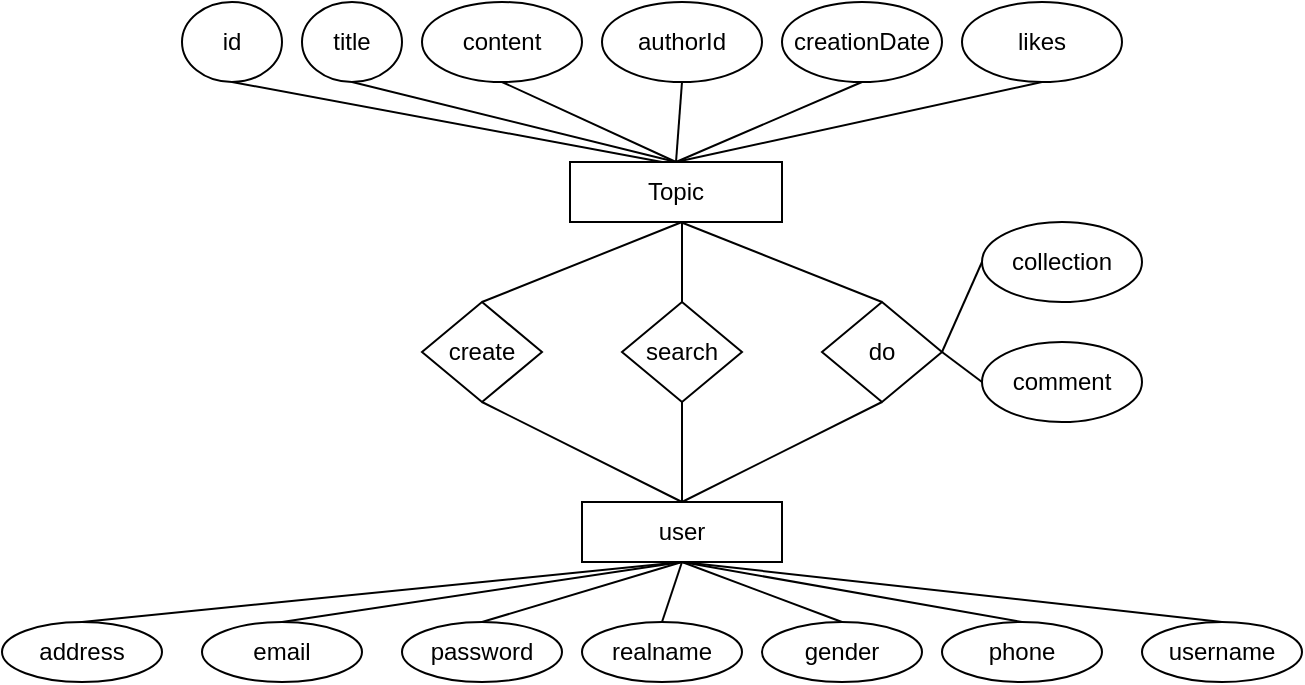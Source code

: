 <mxfile version="25.0.3">
  <diagram name="第 1 页" id="YWPzE99_uLLb6ZJ-fesW">
    <mxGraphModel dx="496" dy="718" grid="1" gridSize="10" guides="1" tooltips="1" connect="1" arrows="1" fold="1" page="1" pageScale="1" pageWidth="827" pageHeight="1169" math="0" shadow="0">
      <root>
        <mxCell id="0" />
        <mxCell id="1" parent="0" />
        <mxCell id="MiiahVeBcN5eX0PWJ4ss-1" value="Topic" style="rounded=0;whiteSpace=wrap;html=1;" vertex="1" parent="1">
          <mxGeometry x="434" y="370" width="106" height="30" as="geometry" />
        </mxCell>
        <mxCell id="MiiahVeBcN5eX0PWJ4ss-2" value="title" style="ellipse;whiteSpace=wrap;html=1;" vertex="1" parent="1">
          <mxGeometry x="300" y="290" width="50" height="40" as="geometry" />
        </mxCell>
        <mxCell id="MiiahVeBcN5eX0PWJ4ss-3" value="id&lt;img height=&quot;0&quot; width=&quot;0&quot; src=&quot;&lt;mxfile host=&amp;quot;app.diagrams.net&amp;quot; agent=&amp;quot;Mozilla/5.0 (Windows NT 10.0; Win64; x64) AppleWebKit/537.36 (KHTML, like Gecko) Chrome/131.0.0.0 Safari/537.36 Edg/131.0.0.0&amp;quot; version=&amp;quot;25.0.3&amp;quot; scale=&amp;quot;1&amp;quot; border=&amp;quot;0&amp;quot;&gt;&lt;br/&gt;  &lt;diagram name=&amp;quot;Page-1&amp;quot; id=&amp;quot;b5b7bab2-c9e2-2cf4-8b2a-24fd1a2a6d21&amp;quot;&gt;&lt;br/&gt;    &lt;mxGraphModel dx=&amp;quot;1022&amp;quot; dy=&amp;quot;620&amp;quot; grid=&amp;quot;1&amp;quot; gridSize=&amp;quot;10&amp;quot; guides=&amp;quot;1&amp;quot; tooltips=&amp;quot;1&amp;quot; connect=&amp;quot;1&amp;quot; arrows=&amp;quot;1&amp;quot; fold=&amp;quot;1&amp;quot; page=&amp;quot;1&amp;quot; pageScale=&amp;quot;1&amp;quot; pageWidth=&amp;quot;827&amp;quot; pageHeight=&amp;quot;1169&amp;quot; background=&amp;quot;none&amp;quot; math=&amp;quot;0&amp;quot; shadow=&amp;quot;0&amp;quot;&gt;&lt;br/&gt;      &lt;root&gt;&lt;br/&gt;        &lt;mxCell id=&amp;quot;0&amp;quot; /&gt;&lt;br/&gt;        &lt;mxCell id=&amp;quot;1&amp;quot; parent=&amp;quot;0&amp;quot; /&gt;&lt;br/&gt;        &lt;mxCell id=&amp;quot;3tw9AYnYGGNFN01JuL-y-1&amp;quot; value=&amp;quot;login.html&amp;quot; style=&amp;quot;swimlane;startSize=20;&amp;quot; vertex=&amp;quot;1&amp;quot; parent=&amp;quot;1&amp;quot;&gt;&lt;br/&gt;          &lt;mxGeometry x=&amp;quot;110&amp;quot; y=&amp;quot;200&amp;quot; width=&amp;quot;320&amp;quot; height=&amp;quot;220&amp;quot; as=&amp;quot;geometry&amp;quot; /&gt;&lt;br/&gt;        &lt;/mxCell&gt;&lt;br/&gt;        &lt;mxCell id=&amp;quot;3tw9AYnYGGNFN01JuL-y-28&amp;quot; value=&amp;quot;Login Button&amp;quot; style=&amp;quot;swimlane;fontStyle=0;childLayout=stackLayout;horizontal=1;startSize=30;horizontalStack=0;resizeParent=1;resizeParentMax=0;resizeLast=0;collapsible=1;marginBottom=0;whiteSpace=wrap;html=1;&amp;quot; vertex=&amp;quot;1&amp;quot; parent=&amp;quot;3tw9AYnYGGNFN01JuL-y-1&amp;quot;&gt;&lt;br/&gt;          &lt;mxGeometry x=&amp;quot;194&amp;quot; y=&amp;quot;150&amp;quot; width=&amp;quot;110&amp;quot; height=&amp;quot;60&amp;quot; as=&amp;quot;geometry&amp;quot; /&gt;&lt;br/&gt;        &lt;/mxCell&gt;&lt;br/&gt;        &lt;mxCell id=&amp;quot;3tw9AYnYGGNFN01JuL-y-29&amp;quot; value=&amp;quot;click(/login,POST)&amp;quot; style=&amp;quot;text;strokeColor=none;fillColor=none;align=left;verticalAlign=middle;spacingLeft=4;spacingRight=4;overflow=hidden;points=[[0,0.5],[1,0.5]];portConstraint=eastwest;rotatable=0;whiteSpace=wrap;html=1;&amp;quot; vertex=&amp;quot;1&amp;quot; parent=&amp;quot;3tw9AYnYGGNFN01JuL-y-28&amp;quot;&gt;&lt;br/&gt;          &lt;mxGeometry y=&amp;quot;30&amp;quot; width=&amp;quot;110&amp;quot; height=&amp;quot;30&amp;quot; as=&amp;quot;geometry&amp;quot; /&gt;&lt;br/&gt;        &lt;/mxCell&gt;&lt;br/&gt;        &lt;mxCell id=&amp;quot;3tw9AYnYGGNFN01JuL-y-34&amp;quot; value=&amp;quot;Forget Button&amp;quot; style=&amp;quot;swimlane;fontStyle=0;childLayout=stackLayout;horizontal=1;startSize=30;horizontalStack=0;resizeParent=1;resizeParentMax=0;resizeLast=0;collapsible=1;marginBottom=0;whiteSpace=wrap;html=1;&amp;quot; vertex=&amp;quot;1&amp;quot; parent=&amp;quot;3tw9AYnYGGNFN01JuL-y-1&amp;quot;&gt;&lt;br/&gt;          &lt;mxGeometry x=&amp;quot;18&amp;quot; y=&amp;quot;130&amp;quot; width=&amp;quot;120&amp;quot; height=&amp;quot;60&amp;quot; as=&amp;quot;geometry&amp;quot; /&gt;&lt;br/&gt;        &lt;/mxCell&gt;&lt;br/&gt;        &lt;mxCell id=&amp;quot;3tw9AYnYGGNFN01JuL-y-35&amp;quot; value=&amp;quot;herf=&amp;amp;quot;forget.html&amp;amp;quot;&amp;quot; style=&amp;quot;text;strokeColor=none;fillColor=none;align=left;verticalAlign=middle;spacingLeft=4;spacingRight=4;overflow=hidden;points=[[0,0.5],[1,0.5]];portConstraint=eastwest;rotatable=0;whiteSpace=wrap;html=1;&amp;quot; vertex=&amp;quot;1&amp;quot; parent=&amp;quot;3tw9AYnYGGNFN01JuL-y-34&amp;quot;&gt;&lt;br/&gt;          &lt;mxGeometry y=&amp;quot;30&amp;quot; width=&amp;quot;120&amp;quot; height=&amp;quot;30&amp;quot; as=&amp;quot;geometry&amp;quot; /&gt;&lt;br/&gt;        &lt;/mxCell&gt;&lt;br/&gt;        &lt;mxCell id=&amp;quot;3tw9AYnYGGNFN01JuL-y-32&amp;quot; value=&amp;quot;Register Button&amp;quot; style=&amp;quot;swimlane;fontStyle=0;childLayout=stackLayout;horizontal=1;startSize=30;horizontalStack=0;resizeParent=1;resizeParentMax=0;resizeLast=0;collapsible=1;marginBottom=0;whiteSpace=wrap;html=1;&amp;quot; vertex=&amp;quot;1&amp;quot; parent=&amp;quot;3tw9AYnYGGNFN01JuL-y-1&amp;quot;&gt;&lt;br/&gt;          &lt;mxGeometry x=&amp;quot;172&amp;quot; y=&amp;quot;40&amp;quot; width=&amp;quot;130&amp;quot; height=&amp;quot;60&amp;quot; as=&amp;quot;geometry&amp;quot; /&gt;&lt;br/&gt;        &lt;/mxCell&gt;&lt;br/&gt;        &lt;mxCell id=&amp;quot;3tw9AYnYGGNFN01JuL-y-33&amp;quot; value=&amp;quot;herf=&amp;amp;quot;register.html&amp;amp;quot;&amp;quot; style=&amp;quot;text;strokeColor=none;fillColor=none;align=left;verticalAlign=middle;spacingLeft=4;spacingRight=4;overflow=hidden;points=[[0,0.5],[1,0.5]];portConstraint=eastwest;rotatable=0;whiteSpace=wrap;html=1;&amp;quot; vertex=&amp;quot;1&amp;quot; parent=&amp;quot;3tw9AYnYGGNFN01JuL-y-32&amp;quot;&gt;&lt;br/&gt;          &lt;mxGeometry y=&amp;quot;30&amp;quot; width=&amp;quot;130&amp;quot; height=&amp;quot;30&amp;quot; as=&amp;quot;geometry&amp;quot; /&gt;&lt;br/&gt;        &lt;/mxCell&gt;&lt;br/&gt;        &lt;mxCell id=&amp;quot;3tw9AYnYGGNFN01JuL-y-42&amp;quot; value=&amp;quot;Text Box&amp;quot; style=&amp;quot;swimlane;fontStyle=0;childLayout=stackLayout;horizontal=1;startSize=30;horizontalStack=0;resizeParent=1;resizeParentMax=0;resizeLast=0;collapsible=1;marginBottom=0;whiteSpace=wrap;html=1;&amp;quot; vertex=&amp;quot;1&amp;quot; parent=&amp;quot;3tw9AYnYGGNFN01JuL-y-1&amp;quot;&gt;&lt;br/&gt;          &lt;mxGeometry x=&amp;quot;38&amp;quot; y=&amp;quot;40&amp;quot; width=&amp;quot;100&amp;quot; height=&amp;quot;60&amp;quot; as=&amp;quot;geometry&amp;quot; /&gt;&lt;br/&gt;        &lt;/mxCell&gt;&lt;br/&gt;        &lt;mxCell id=&amp;quot;3tw9AYnYGGNFN01JuL-y-43&amp;quot; value=&amp;quot;get(text)&amp;quot; style=&amp;quot;text;strokeColor=none;fillColor=none;align=left;verticalAlign=middle;spacingLeft=4;spacingRight=4;overflow=hidden;points=[[0,0.5],[1,0.5]];portConstraint=eastwest;rotatable=0;whiteSpace=wrap;html=1;&amp;quot; vertex=&amp;quot;1&amp;quot; parent=&amp;quot;3tw9AYnYGGNFN01JuL-y-42&amp;quot;&gt;&lt;br/&gt;          &lt;mxGeometry y=&amp;quot;30&amp;quot; width=&amp;quot;100&amp;quot; height=&amp;quot;30&amp;quot; as=&amp;quot;geometry&amp;quot; /&gt;&lt;br/&gt;        &lt;/mxCell&gt;&lt;br/&gt;        &lt;mxCell id=&amp;quot;3tw9AYnYGGNFN01JuL-y-94&amp;quot; value=&amp;quot;&amp;quot; style=&amp;quot;endArrow=none;html=1;rounded=0;&amp;quot; edge=&amp;quot;1&amp;quot; parent=&amp;quot;3tw9AYnYGGNFN01JuL-y-1&amp;quot;&gt;&lt;br/&gt;          &lt;mxGeometry width=&amp;quot;50&amp;quot; height=&amp;quot;50&amp;quot; relative=&amp;quot;1&amp;quot; as=&amp;quot;geometry&amp;quot;&gt;&lt;br/&gt;            &lt;mxPoint x=&amp;quot;350&amp;quot; y=&amp;quot;300&amp;quot; as=&amp;quot;sourcePoint&amp;quot; /&gt;&lt;br/&gt;            &lt;mxPoint x=&amp;quot;350&amp;quot; y=&amp;quot;200&amp;quot; as=&amp;quot;targetPoint&amp;quot; /&gt;&lt;br/&gt;          &lt;/mxGeometry&gt;&lt;br/&gt;        &lt;/mxCell&gt;&lt;br/&gt;        &lt;mxCell id=&amp;quot;3tw9AYnYGGNFN01JuL-y-3&amp;quot; value=&amp;quot;forget.html&amp;quot; style=&amp;quot;swimlane;startSize=20;&amp;quot; vertex=&amp;quot;1&amp;quot; parent=&amp;quot;1&amp;quot;&gt;&lt;br/&gt;          &lt;mxGeometry x=&amp;quot;180&amp;quot; y=&amp;quot;460&amp;quot; width=&amp;quot;250&amp;quot; height=&amp;quot;190&amp;quot; as=&amp;quot;geometry&amp;quot; /&gt;&lt;br/&gt;        &lt;/mxCell&gt;&lt;br/&gt;        &lt;mxCell id=&amp;quot;3tw9AYnYGGNFN01JuL-y-40&amp;quot; value=&amp;quot;Forget Button&amp;quot; style=&amp;quot;swimlane;fontStyle=0;childLayout=stackLayout;horizontal=1;startSize=30;horizontalStack=0;resizeParent=1;resizeParentMax=0;resizeLast=0;collapsible=1;marginBottom=0;whiteSpace=wrap;html=1;&amp;quot; vertex=&amp;quot;1&amp;quot; parent=&amp;quot;3tw9AYnYGGNFN01JuL-y-3&amp;quot;&gt;&lt;br/&gt;          &lt;mxGeometry x=&amp;quot;100&amp;quot; y=&amp;quot;100&amp;quot; width=&amp;quot;130&amp;quot; height=&amp;quot;60&amp;quot; as=&amp;quot;geometry&amp;quot; /&gt;&lt;br/&gt;        &lt;/mxCell&gt;&lt;br/&gt;        &lt;mxCell id=&amp;quot;3tw9AYnYGGNFN01JuL-y-41&amp;quot; value=&amp;quot;click(/forget,POST)&amp;quot; style=&amp;quot;text;strokeColor=none;fillColor=none;align=left;verticalAlign=middle;spacingLeft=4;spacingRight=4;overflow=hidden;points=[[0,0.5],[1,0.5]];portConstraint=eastwest;rotatable=0;whiteSpace=wrap;html=1;&amp;quot; vertex=&amp;quot;1&amp;quot; parent=&amp;quot;3tw9AYnYGGNFN01JuL-y-40&amp;quot;&gt;&lt;br/&gt;          &lt;mxGeometry y=&amp;quot;30&amp;quot; width=&amp;quot;130&amp;quot; height=&amp;quot;30&amp;quot; as=&amp;quot;geometry&amp;quot; /&gt;&lt;br/&gt;        &lt;/mxCell&gt;&lt;br/&gt;        &lt;mxCell id=&amp;quot;3tw9AYnYGGNFN01JuL-y-46&amp;quot; value=&amp;quot;Text Box&amp;quot; style=&amp;quot;swimlane;fontStyle=0;childLayout=stackLayout;horizontal=1;startSize=30;horizontalStack=0;resizeParent=1;resizeParentMax=0;resizeLast=0;collapsible=1;marginBottom=0;whiteSpace=wrap;html=1;&amp;quot; vertex=&amp;quot;1&amp;quot; parent=&amp;quot;3tw9AYnYGGNFN01JuL-y-3&amp;quot;&gt;&lt;br/&gt;          &lt;mxGeometry x=&amp;quot;30&amp;quot; y=&amp;quot;35&amp;quot; width=&amp;quot;100&amp;quot; height=&amp;quot;60&amp;quot; as=&amp;quot;geometry&amp;quot; /&gt;&lt;br/&gt;        &lt;/mxCell&gt;&lt;br/&gt;        &lt;mxCell id=&amp;quot;3tw9AYnYGGNFN01JuL-y-47&amp;quot; value=&amp;quot;get(text)&amp;quot; style=&amp;quot;text;strokeColor=none;fillColor=none;align=left;verticalAlign=middle;spacingLeft=4;spacingRight=4;overflow=hidden;points=[[0,0.5],[1,0.5]];portConstraint=eastwest;rotatable=0;whiteSpace=wrap;html=1;&amp;quot; vertex=&amp;quot;1&amp;quot; parent=&amp;quot;3tw9AYnYGGNFN01JuL-y-46&amp;quot;&gt;&lt;br/&gt;          &lt;mxGeometry y=&amp;quot;30&amp;quot; width=&amp;quot;100&amp;quot; height=&amp;quot;30&amp;quot; as=&amp;quot;geometry&amp;quot; /&gt;&lt;br/&gt;        &lt;/mxCell&gt;&lt;br/&gt;        &lt;mxCell id=&amp;quot;3tw9AYnYGGNFN01JuL-y-4&amp;quot; value=&amp;quot;register.html&amp;quot; style=&amp;quot;swimlane;startSize=20;&amp;quot; vertex=&amp;quot;1&amp;quot; parent=&amp;quot;1&amp;quot;&gt;&lt;br/&gt;          &lt;mxGeometry x=&amp;quot;520&amp;quot; y=&amp;quot;200&amp;quot; width=&amp;quot;280&amp;quot; height=&amp;quot;210&amp;quot; as=&amp;quot;geometry&amp;quot; /&gt;&lt;br/&gt;        &lt;/mxCell&gt;&lt;br/&gt;        &lt;mxCell id=&amp;quot;3tw9AYnYGGNFN01JuL-y-38&amp;quot; value=&amp;quot;Register Button&amp;quot; style=&amp;quot;swimlane;fontStyle=0;childLayout=stackLayout;horizontal=1;startSize=30;horizontalStack=0;resizeParent=1;resizeParentMax=0;resizeLast=0;collapsible=1;marginBottom=0;whiteSpace=wrap;html=1;&amp;quot; vertex=&amp;quot;1&amp;quot; parent=&amp;quot;3tw9AYnYGGNFN01JuL-y-4&amp;quot;&gt;&lt;br/&gt;          &lt;mxGeometry x=&amp;quot;20&amp;quot; y=&amp;quot;130&amp;quot; width=&amp;quot;130&amp;quot; height=&amp;quot;60&amp;quot; as=&amp;quot;geometry&amp;quot; /&gt;&lt;br/&gt;        &lt;/mxCell&gt;&lt;br/&gt;        &lt;mxCell id=&amp;quot;3tw9AYnYGGNFN01JuL-y-39&amp;quot; value=&amp;quot;click(/register,POST)&amp;quot; style=&amp;quot;text;strokeColor=none;fillColor=none;align=left;verticalAlign=middle;spacingLeft=4;spacingRight=4;overflow=hidden;points=[[0,0.5],[1,0.5]];portConstraint=eastwest;rotatable=0;whiteSpace=wrap;html=1;&amp;quot; vertex=&amp;quot;1&amp;quot; parent=&amp;quot;3tw9AYnYGGNFN01JuL-y-38&amp;quot;&gt;&lt;br/&gt;          &lt;mxGeometry y=&amp;quot;30&amp;quot; width=&amp;quot;130&amp;quot; height=&amp;quot;30&amp;quot; as=&amp;quot;geometry&amp;quot; /&gt;&lt;br/&gt;        &lt;/mxCell&gt;&lt;br/&gt;        &lt;mxCell id=&amp;quot;3tw9AYnYGGNFN01JuL-y-44&amp;quot; value=&amp;quot;Text Box&amp;quot; style=&amp;quot;swimlane;fontStyle=0;childLayout=stackLayout;horizontal=1;startSize=30;horizontalStack=0;resizeParent=1;resizeParentMax=0;resizeLast=0;collapsible=1;marginBottom=0;whiteSpace=wrap;html=1;&amp;quot; vertex=&amp;quot;1&amp;quot; parent=&amp;quot;3tw9AYnYGGNFN01JuL-y-4&amp;quot;&gt;&lt;br/&gt;          &lt;mxGeometry x=&amp;quot;50&amp;quot; y=&amp;quot;40&amp;quot; width=&amp;quot;100&amp;quot; height=&amp;quot;60&amp;quot; as=&amp;quot;geometry&amp;quot; /&gt;&lt;br/&gt;        &lt;/mxCell&gt;&lt;br/&gt;        &lt;mxCell id=&amp;quot;3tw9AYnYGGNFN01JuL-y-45&amp;quot; value=&amp;quot;get(text)&amp;quot; style=&amp;quot;text;strokeColor=none;fillColor=none;align=left;verticalAlign=middle;spacingLeft=4;spacingRight=4;overflow=hidden;points=[[0,0.5],[1,0.5]];portConstraint=eastwest;rotatable=0;whiteSpace=wrap;html=1;&amp;quot; vertex=&amp;quot;1&amp;quot; parent=&amp;quot;3tw9AYnYGGNFN01JuL-y-44&amp;quot;&gt;&lt;br/&gt;          &lt;mxGeometry y=&amp;quot;30&amp;quot; width=&amp;quot;100&amp;quot; height=&amp;quot;30&amp;quot; as=&amp;quot;geometry&amp;quot; /&gt;&lt;br/&gt;        &lt;/mxCell&gt;&lt;br/&gt;        &lt;mxCell id=&amp;quot;3tw9AYnYGGNFN01JuL-y-13&amp;quot; value=&amp;quot;Flask&amp;quot; style=&amp;quot;swimlane;startSize=20;&amp;quot; vertex=&amp;quot;1&amp;quot; parent=&amp;quot;1&amp;quot;&gt;&lt;br/&gt;          &lt;mxGeometry x=&amp;quot;600&amp;quot; y=&amp;quot;465&amp;quot; width=&amp;quot;200&amp;quot; height=&amp;quot;110&amp;quot; as=&amp;quot;geometry&amp;quot; /&gt;&lt;br/&gt;        &lt;/mxCell&gt;&lt;br/&gt;        &lt;mxCell id=&amp;quot;3tw9AYnYGGNFN01JuL-y-18&amp;quot; value=&amp;quot;/register&amp;quot; style=&amp;quot;whiteSpace=wrap;html=1;&amp;quot; vertex=&amp;quot;1&amp;quot; parent=&amp;quot;3tw9AYnYGGNFN01JuL-y-13&amp;quot;&gt;&lt;br/&gt;          &lt;mxGeometry x=&amp;quot;10&amp;quot; y=&amp;quot;30&amp;quot; width=&amp;quot;70&amp;quot; height=&amp;quot;20&amp;quot; as=&amp;quot;geometry&amp;quot; /&gt;&lt;br/&gt;        &lt;/mxCell&gt;&lt;br/&gt;        &lt;mxCell id=&amp;quot;3tw9AYnYGGNFN01JuL-y-21&amp;quot; value=&amp;quot;/reset-password&amp;quot; style=&amp;quot;whiteSpace=wrap;html=1;&amp;quot; vertex=&amp;quot;1&amp;quot; parent=&amp;quot;3tw9AYnYGGNFN01JuL-y-13&amp;quot;&gt;&lt;br/&gt;          &lt;mxGeometry x=&amp;quot;90&amp;quot; y=&amp;quot;30&amp;quot; width=&amp;quot;100&amp;quot; height=&amp;quot;20&amp;quot; as=&amp;quot;geometry&amp;quot; /&gt;&lt;br/&gt;        &lt;/mxCell&gt;&lt;br/&gt;        &lt;mxCell id=&amp;quot;3tw9AYnYGGNFN01JuL-y-22&amp;quot; value=&amp;quot;/login&amp;quot; style=&amp;quot;whiteSpace=wrap;html=1;&amp;quot; vertex=&amp;quot;1&amp;quot; parent=&amp;quot;3tw9AYnYGGNFN01JuL-y-13&amp;quot;&gt;&lt;br/&gt;          &lt;mxGeometry x=&amp;quot;10&amp;quot; y=&amp;quot;60&amp;quot; width=&amp;quot;70&amp;quot; height=&amp;quot;20&amp;quot; as=&amp;quot;geometry&amp;quot; /&gt;&lt;br/&gt;        &lt;/mxCell&gt;&lt;br/&gt;        &lt;mxCell id=&amp;quot;3tw9AYnYGGNFN01JuL-y-23&amp;quot; value=&amp;quot;/forgot-password&amp;quot; style=&amp;quot;whiteSpace=wrap;html=1;&amp;quot; vertex=&amp;quot;1&amp;quot; parent=&amp;quot;3tw9AYnYGGNFN01JuL-y-13&amp;quot;&gt;&lt;br/&gt;          &lt;mxGeometry x=&amp;quot;90&amp;quot; y=&amp;quot;60&amp;quot; width=&amp;quot;100&amp;quot; height=&amp;quot;20&amp;quot; as=&amp;quot;geometry&amp;quot; /&gt;&lt;br/&gt;        &lt;/mxCell&gt;&lt;br/&gt;        &lt;mxCell id=&amp;quot;3tw9AYnYGGNFN01JuL-y-26&amp;quot; value=&amp;quot;/submit-feedback&amp;quot; style=&amp;quot;whiteSpace=wrap;html=1;&amp;quot; vertex=&amp;quot;1&amp;quot; parent=&amp;quot;3tw9AYnYGGNFN01JuL-y-13&amp;quot;&gt;&lt;br/&gt;          &lt;mxGeometry x=&amp;quot;50&amp;quot; y=&amp;quot;85&amp;quot; width=&amp;quot;100&amp;quot; height=&amp;quot;20&amp;quot; as=&amp;quot;geometry&amp;quot; /&gt;&lt;br/&gt;        &lt;/mxCell&gt;&lt;br/&gt;        &lt;mxCell id=&amp;quot;3tw9AYnYGGNFN01JuL-y-14&amp;quot; value=&amp;quot;Mysql&amp;quot; style=&amp;quot;swimlane;startSize=20;&amp;quot; vertex=&amp;quot;1&amp;quot; parent=&amp;quot;1&amp;quot;&gt;&lt;br/&gt;          &lt;mxGeometry x=&amp;quot;520&amp;quot; y=&amp;quot;610&amp;quot; width=&amp;quot;280&amp;quot; height=&amp;quot;100&amp;quot; as=&amp;quot;geometry&amp;quot; /&gt;&lt;br/&gt;        &lt;/mxCell&gt;&lt;br/&gt;        &lt;mxCell id=&amp;quot;3tw9AYnYGGNFN01JuL-y-16&amp;quot; value=&amp;quot;user table&amp;quot; style=&amp;quot;whiteSpace=wrap;html=1;&amp;quot; vertex=&amp;quot;1&amp;quot; parent=&amp;quot;3tw9AYnYGGNFN01JuL-y-14&amp;quot;&gt;&lt;br/&gt;          &lt;mxGeometry x=&amp;quot;20&amp;quot; y=&amp;quot;32.5&amp;quot; width=&amp;quot;90&amp;quot; height=&amp;quot;25&amp;quot; as=&amp;quot;geometry&amp;quot; /&gt;&lt;br/&gt;        &lt;/mxCell&gt;&lt;br/&gt;        &lt;mxCell id=&amp;quot;3tw9AYnYGGNFN01JuL-y-17&amp;quot; value=&amp;quot;feedback table&amp;quot; style=&amp;quot;whiteSpace=wrap;html=1;&amp;quot; vertex=&amp;quot;1&amp;quot; parent=&amp;quot;3tw9AYnYGGNFN01JuL-y-14&amp;quot;&gt;&lt;br/&gt;          &lt;mxGeometry x=&amp;quot;140&amp;quot; y=&amp;quot;30&amp;quot; width=&amp;quot;120&amp;quot; height=&amp;quot;30&amp;quot; as=&amp;quot;geometry&amp;quot; /&gt;&lt;br/&gt;        &lt;/mxCell&gt;&lt;br/&gt;        &lt;mxCell id=&amp;quot;3tw9AYnYGGNFN01JuL-y-27&amp;quot; value=&amp;quot;admin table&amp;quot; style=&amp;quot;whiteSpace=wrap;html=1;&amp;quot; vertex=&amp;quot;1&amp;quot; parent=&amp;quot;3tw9AYnYGGNFN01JuL-y-14&amp;quot;&gt;&lt;br/&gt;          &lt;mxGeometry x=&amp;quot;80&amp;quot; y=&amp;quot;70&amp;quot; width=&amp;quot;90&amp;quot; height=&amp;quot;25&amp;quot; as=&amp;quot;geometry&amp;quot; /&gt;&lt;br/&gt;        &lt;/mxCell&gt;&lt;br/&gt;        &lt;mxCell id=&amp;quot;3tw9AYnYGGNFN01JuL-y-49&amp;quot; value=&amp;quot;&amp;quot; style=&amp;quot;rounded=0;orthogonalLoop=1;jettySize=auto;html=1;endArrow=oval;endFill=0;sketch=0;sourcePerimeterSpacing=0;targetPerimeterSpacing=0;endSize=10;&amp;quot; edge=&amp;quot;1&amp;quot; target=&amp;quot;3tw9AYnYGGNFN01JuL-y-50&amp;quot; parent=&amp;quot;1&amp;quot;&gt;&lt;br/&gt;          &lt;mxGeometry relative=&amp;quot;1&amp;quot; as=&amp;quot;geometry&amp;quot;&gt;&lt;br/&gt;            &lt;mxPoint x=&amp;quot;470&amp;quot; y=&amp;quot;380&amp;quot; as=&amp;quot;sourcePoint&amp;quot; /&gt;&lt;br/&gt;          &lt;/mxGeometry&gt;&lt;br/&gt;        &lt;/mxCell&gt;&lt;br/&gt;        &lt;mxCell id=&amp;quot;3tw9AYnYGGNFN01JuL-y-60&amp;quot; value=&amp;quot;&amp;quot; style=&amp;quot;rounded=0;orthogonalLoop=1;jettySize=auto;html=1;endArrow=halfCircle;endFill=0;endSize=6;strokeWidth=1;sketch=0;entryX=0.405;entryY=0.595;entryDx=0;entryDy=0;entryPerimeter=0;&amp;quot; edge=&amp;quot;1&amp;quot; target=&amp;quot;3tw9AYnYGGNFN01JuL-y-62&amp;quot; parent=&amp;quot;1&amp;quot;&gt;&lt;br/&gt;          &lt;mxGeometry relative=&amp;quot;1&amp;quot; as=&amp;quot;geometry&amp;quot;&gt;&lt;br/&gt;            &lt;mxPoint x=&amp;quot;130&amp;quot; y=&amp;quot;420&amp;quot; as=&amp;quot;sourcePoint&amp;quot; /&gt;&lt;br/&gt;            &lt;mxPoint x=&amp;quot;130&amp;quot; y=&amp;quot;430&amp;quot; as=&amp;quot;targetPoint&amp;quot; /&gt;&lt;br/&gt;          &lt;/mxGeometry&gt;&lt;br/&gt;        &lt;/mxCell&gt;&lt;br/&gt;        &lt;mxCell id=&amp;quot;3tw9AYnYGGNFN01JuL-y-61&amp;quot; value=&amp;quot;&amp;quot; style=&amp;quot;rounded=0;orthogonalLoop=1;jettySize=auto;html=1;endArrow=oval;endFill=0;sketch=0;sourcePerimeterSpacing=0;targetPerimeterSpacing=0;endSize=10;&amp;quot; edge=&amp;quot;1&amp;quot; target=&amp;quot;3tw9AYnYGGNFN01JuL-y-62&amp;quot; parent=&amp;quot;1&amp;quot;&gt;&lt;br/&gt;          &lt;mxGeometry relative=&amp;quot;1&amp;quot; as=&amp;quot;geometry&amp;quot;&gt;&lt;br/&gt;            &lt;mxPoint x=&amp;quot;130&amp;quot; y=&amp;quot;510&amp;quot; as=&amp;quot;sourcePoint&amp;quot; /&gt;&lt;br/&gt;          &lt;/mxGeometry&gt;&lt;br/&gt;        &lt;/mxCell&gt;&lt;br/&gt;        &lt;mxCell id=&amp;quot;3tw9AYnYGGNFN01JuL-y-62&amp;quot; value=&amp;quot;&amp;quot; style=&amp;quot;ellipse;whiteSpace=wrap;html=1;align=center;aspect=fixed;fillColor=none;strokeColor=none;resizable=0;perimeter=centerPerimeter;rotatable=0;allowArrows=0;points=[];outlineConnect=1;&amp;quot; vertex=&amp;quot;1&amp;quot; parent=&amp;quot;1&amp;quot;&gt;&lt;br/&gt;          &lt;mxGeometry x=&amp;quot;125&amp;quot; y=&amp;quot;430&amp;quot; width=&amp;quot;10&amp;quot; height=&amp;quot;10&amp;quot; as=&amp;quot;geometry&amp;quot; /&gt;&lt;br/&gt;        &lt;/mxCell&gt;&lt;br/&gt;        &lt;mxCell id=&amp;quot;3tw9AYnYGGNFN01JuL-y-66&amp;quot; value=&amp;quot;&amp;quot; style=&amp;quot;rounded=0;orthogonalLoop=1;jettySize=auto;html=1;endArrow=halfCircle;endFill=0;endSize=6;strokeWidth=1;sketch=0;&amp;quot; edge=&amp;quot;1&amp;quot; target=&amp;quot;3tw9AYnYGGNFN01JuL-y-68&amp;quot; parent=&amp;quot;1&amp;quot;&gt;&lt;br/&gt;          &lt;mxGeometry relative=&amp;quot;1&amp;quot; as=&amp;quot;geometry&amp;quot;&gt;&lt;br/&gt;            &lt;mxPoint x=&amp;quot;180&amp;quot; y=&amp;quot;510&amp;quot; as=&amp;quot;sourcePoint&amp;quot; /&gt;&lt;br/&gt;          &lt;/mxGeometry&gt;&lt;br/&gt;        &lt;/mxCell&gt;&lt;br/&gt;        &lt;mxCell id=&amp;quot;3tw9AYnYGGNFN01JuL-y-67&amp;quot; value=&amp;quot;&amp;quot; style=&amp;quot;rounded=0;orthogonalLoop=1;jettySize=auto;html=1;endArrow=oval;endFill=0;sketch=0;sourcePerimeterSpacing=0;targetPerimeterSpacing=0;endSize=10;&amp;quot; edge=&amp;quot;1&amp;quot; target=&amp;quot;3tw9AYnYGGNFN01JuL-y-68&amp;quot; parent=&amp;quot;1&amp;quot;&gt;&lt;br/&gt;          &lt;mxGeometry relative=&amp;quot;1&amp;quot; as=&amp;quot;geometry&amp;quot;&gt;&lt;br/&gt;            &lt;mxPoint x=&amp;quot;130&amp;quot; y=&amp;quot;510&amp;quot; as=&amp;quot;sourcePoint&amp;quot; /&gt;&lt;br/&gt;          &lt;/mxGeometry&gt;&lt;br/&gt;        &lt;/mxCell&gt;&lt;br/&gt;        &lt;mxCell id=&amp;quot;3tw9AYnYGGNFN01JuL-y-68&amp;quot; value=&amp;quot;&amp;quot; style=&amp;quot;ellipse;whiteSpace=wrap;html=1;align=center;aspect=fixed;fillColor=none;strokeColor=none;resizable=0;perimeter=centerPerimeter;rotatable=0;allowArrows=0;points=[];outlineConnect=1;&amp;quot; vertex=&amp;quot;1&amp;quot; parent=&amp;quot;1&amp;quot;&gt;&lt;br/&gt;          &lt;mxGeometry x=&amp;quot;155&amp;quot; y=&amp;quot;505&amp;quot; width=&amp;quot;10&amp;quot; height=&amp;quot;10&amp;quot; as=&amp;quot;geometry&amp;quot; /&gt;&lt;br/&gt;        &lt;/mxCell&gt;&lt;br/&gt;        &lt;mxCell id=&amp;quot;3tw9AYnYGGNFN01JuL-y-69&amp;quot; value=&amp;quot;&amp;quot; style=&amp;quot;rounded=0;orthogonalLoop=1;jettySize=auto;html=1;endArrow=halfCircle;endFill=0;endSize=6;strokeWidth=1;sketch=0;&amp;quot; edge=&amp;quot;1&amp;quot; parent=&amp;quot;1&amp;quot;&gt;&lt;br/&gt;          &lt;mxGeometry relative=&amp;quot;1&amp;quot; as=&amp;quot;geometry&amp;quot;&gt;&lt;br/&gt;            &lt;mxPoint x=&amp;quot;430&amp;quot; y=&amp;quot;380&amp;quot; as=&amp;quot;sourcePoint&amp;quot; /&gt;&lt;br/&gt;            &lt;mxPoint x=&amp;quot;450&amp;quot; y=&amp;quot;380&amp;quot; as=&amp;quot;targetPoint&amp;quot; /&gt;&lt;br/&gt;          &lt;/mxGeometry&gt;&lt;br/&gt;        &lt;/mxCell&gt;&lt;br/&gt;        &lt;mxCell id=&amp;quot;3tw9AYnYGGNFN01JuL-y-70&amp;quot; value=&amp;quot;&amp;quot; style=&amp;quot;rounded=0;orthogonalLoop=1;jettySize=auto;html=1;endArrow=oval;endFill=0;sketch=0;sourcePerimeterSpacing=0;targetPerimeterSpacing=0;endSize=10;&amp;quot; edge=&amp;quot;1&amp;quot; parent=&amp;quot;1&amp;quot;&gt;&lt;br/&gt;          &lt;mxGeometry relative=&amp;quot;1&amp;quot; as=&amp;quot;geometry&amp;quot;&gt;&lt;br/&gt;            &lt;mxPoint x=&amp;quot;470&amp;quot; y=&amp;quot;380&amp;quot; as=&amp;quot;sourcePoint&amp;quot; /&gt;&lt;br/&gt;            &lt;mxPoint x=&amp;quot;450&amp;quot; y=&amp;quot;380&amp;quot; as=&amp;quot;targetPoint&amp;quot; /&gt;&lt;br/&gt;          &lt;/mxGeometry&gt;&lt;br/&gt;        &lt;/mxCell&gt;&lt;br/&gt;        &lt;mxCell id=&amp;quot;3tw9AYnYGGNFN01JuL-y-71&amp;quot; value=&amp;quot;&amp;quot; style=&amp;quot;ellipse;whiteSpace=wrap;html=1;align=center;aspect=fixed;fillColor=none;strokeColor=none;resizable=0;perimeter=centerPerimeter;rotatable=0;allowArrows=0;points=[];outlineConnect=1;&amp;quot; vertex=&amp;quot;1&amp;quot; parent=&amp;quot;1&amp;quot;&gt;&lt;br/&gt;          &lt;mxGeometry x=&amp;quot;480&amp;quot; y=&amp;quot;340&amp;quot; width=&amp;quot;10&amp;quot; height=&amp;quot;10&amp;quot; as=&amp;quot;geometry&amp;quot; /&gt;&lt;br/&gt;        &lt;/mxCell&gt;&lt;br/&gt;        &lt;mxCell id=&amp;quot;3tw9AYnYGGNFN01JuL-y-72&amp;quot; value=&amp;quot;&amp;quot; style=&amp;quot;rounded=0;orthogonalLoop=1;jettySize=auto;html=1;endArrow=halfCircle;endFill=0;endSize=6;strokeWidth=1;sketch=0;&amp;quot; edge=&amp;quot;1&amp;quot; parent=&amp;quot;1&amp;quot; source=&amp;quot;3tw9AYnYGGNFN01JuL-y-50&amp;quot;&gt;&lt;br/&gt;          &lt;mxGeometry relative=&amp;quot;1&amp;quot; as=&amp;quot;geometry&amp;quot;&gt;&lt;br/&gt;            &lt;mxPoint x=&amp;quot;520&amp;quot; y=&amp;quot;380&amp;quot; as=&amp;quot;sourcePoint&amp;quot; /&gt;&lt;br/&gt;            &lt;mxPoint x=&amp;quot;500&amp;quot; y=&amp;quot;380&amp;quot; as=&amp;quot;targetPoint&amp;quot; /&gt;&lt;br/&gt;          &lt;/mxGeometry&gt;&lt;br/&gt;        &lt;/mxCell&gt;&lt;br/&gt;        &lt;mxCell id=&amp;quot;3tw9AYnYGGNFN01JuL-y-73&amp;quot; value=&amp;quot;&amp;quot; style=&amp;quot;rounded=0;orthogonalLoop=1;jettySize=auto;html=1;endArrow=halfCircle;endFill=0;endSize=6;strokeWidth=1;sketch=0;&amp;quot; edge=&amp;quot;1&amp;quot; parent=&amp;quot;1&amp;quot; target=&amp;quot;3tw9AYnYGGNFN01JuL-y-50&amp;quot;&gt;&lt;br/&gt;          &lt;mxGeometry relative=&amp;quot;1&amp;quot; as=&amp;quot;geometry&amp;quot;&gt;&lt;br/&gt;            &lt;mxPoint x=&amp;quot;520&amp;quot; y=&amp;quot;380&amp;quot; as=&amp;quot;sourcePoint&amp;quot; /&gt;&lt;br/&gt;            &lt;mxPoint x=&amp;quot;500&amp;quot; y=&amp;quot;380&amp;quot; as=&amp;quot;targetPoint&amp;quot; /&gt;&lt;br/&gt;          &lt;/mxGeometry&gt;&lt;br/&gt;        &lt;/mxCell&gt;&lt;br/&gt;        &lt;mxCell id=&amp;quot;3tw9AYnYGGNFN01JuL-y-50&amp;quot; value=&amp;quot;&amp;quot; style=&amp;quot;ellipse;whiteSpace=wrap;html=1;align=center;aspect=fixed;fillColor=none;strokeColor=none;resizable=0;perimeter=centerPerimeter;rotatable=0;allowArrows=0;points=[];outlineConnect=1;&amp;quot; vertex=&amp;quot;1&amp;quot; parent=&amp;quot;1&amp;quot;&gt;&lt;br/&gt;          &lt;mxGeometry x=&amp;quot;495&amp;quot; y=&amp;quot;375&amp;quot; width=&amp;quot;10&amp;quot; height=&amp;quot;10&amp;quot; as=&amp;quot;geometry&amp;quot; /&gt;&lt;br/&gt;        &lt;/mxCell&gt;&lt;br/&gt;        &lt;mxCell id=&amp;quot;3tw9AYnYGGNFN01JuL-y-74&amp;quot; value=&amp;quot;&amp;quot; style=&amp;quot;rounded=0;orthogonalLoop=1;jettySize=auto;html=1;endArrow=halfCircle;endFill=0;endSize=6;strokeWidth=1;sketch=0;&amp;quot; edge=&amp;quot;1&amp;quot; target=&amp;quot;3tw9AYnYGGNFN01JuL-y-76&amp;quot; parent=&amp;quot;1&amp;quot;&gt;&lt;br/&gt;          &lt;mxGeometry relative=&amp;quot;1&amp;quot; as=&amp;quot;geometry&amp;quot;&gt;&lt;br/&gt;            &lt;mxPoint x=&amp;quot;600&amp;quot; y=&amp;quot;500&amp;quot; as=&amp;quot;sourcePoint&amp;quot; /&gt;&lt;br/&gt;          &lt;/mxGeometry&gt;&lt;br/&gt;        &lt;/mxCell&gt;&lt;br/&gt;        &lt;mxCell id=&amp;quot;3tw9AYnYGGNFN01JuL-y-75&amp;quot; value=&amp;quot;&amp;quot; style=&amp;quot;rounded=0;orthogonalLoop=1;jettySize=auto;html=1;endArrow=oval;endFill=0;sketch=0;sourcePerimeterSpacing=0;targetPerimeterSpacing=0;endSize=10;&amp;quot; edge=&amp;quot;1&amp;quot; target=&amp;quot;3tw9AYnYGGNFN01JuL-y-76&amp;quot; parent=&amp;quot;1&amp;quot;&gt;&lt;br/&gt;          &lt;mxGeometry relative=&amp;quot;1&amp;quot; as=&amp;quot;geometry&amp;quot;&gt;&lt;br/&gt;            &lt;mxPoint x=&amp;quot;560&amp;quot; y=&amp;quot;500&amp;quot; as=&amp;quot;sourcePoint&amp;quot; /&gt;&lt;br/&gt;          &lt;/mxGeometry&gt;&lt;br/&gt;        &lt;/mxCell&gt;&lt;br/&gt;        &lt;mxCell id=&amp;quot;3tw9AYnYGGNFN01JuL-y-76&amp;quot; value=&amp;quot;&amp;quot; style=&amp;quot;ellipse;whiteSpace=wrap;html=1;align=center;aspect=fixed;fillColor=none;strokeColor=none;resizable=0;perimeter=centerPerimeter;rotatable=0;allowArrows=0;points=[];outlineConnect=1;&amp;quot; vertex=&amp;quot;1&amp;quot; parent=&amp;quot;1&amp;quot;&gt;&lt;br/&gt;          &lt;mxGeometry x=&amp;quot;575&amp;quot; y=&amp;quot;495&amp;quot; width=&amp;quot;10&amp;quot; height=&amp;quot;10&amp;quot; as=&amp;quot;geometry&amp;quot; /&gt;&lt;br/&gt;        &lt;/mxCell&gt;&lt;br/&gt;        &lt;mxCell id=&amp;quot;3tw9AYnYGGNFN01JuL-y-83&amp;quot; value=&amp;quot;&amp;quot; style=&amp;quot;rounded=0;orthogonalLoop=1;jettySize=auto;html=1;endArrow=halfCircle;endFill=0;endSize=6;strokeWidth=1;sketch=0;&amp;quot; edge=&amp;quot;1&amp;quot; target=&amp;quot;3tw9AYnYGGNFN01JuL-y-85&amp;quot; parent=&amp;quot;1&amp;quot;&gt;&lt;br/&gt;          &lt;mxGeometry relative=&amp;quot;1&amp;quot; as=&amp;quot;geometry&amp;quot;&gt;&lt;br/&gt;            &lt;mxPoint x=&amp;quot;520&amp;quot; y=&amp;quot;675&amp;quot; as=&amp;quot;sourcePoint&amp;quot; /&gt;&lt;br/&gt;          &lt;/mxGeometry&gt;&lt;br/&gt;        &lt;/mxCell&gt;&lt;br/&gt;        &lt;mxCell id=&amp;quot;3tw9AYnYGGNFN01JuL-y-84&amp;quot; value=&amp;quot;&amp;quot; style=&amp;quot;rounded=0;orthogonalLoop=1;jettySize=auto;html=1;endArrow=oval;endFill=0;sketch=0;sourcePerimeterSpacing=0;targetPerimeterSpacing=0;endSize=10;&amp;quot; edge=&amp;quot;1&amp;quot; target=&amp;quot;3tw9AYnYGGNFN01JuL-y-85&amp;quot; parent=&amp;quot;1&amp;quot;&gt;&lt;br/&gt;          &lt;mxGeometry relative=&amp;quot;1&amp;quot; as=&amp;quot;geometry&amp;quot;&gt;&lt;br/&gt;            &lt;mxPoint x=&amp;quot;470&amp;quot; y=&amp;quot;675&amp;quot; as=&amp;quot;sourcePoint&amp;quot; /&gt;&lt;br/&gt;          &lt;/mxGeometry&gt;&lt;br/&gt;        &lt;/mxCell&gt;&lt;br/&gt;        &lt;mxCell id=&amp;quot;3tw9AYnYGGNFN01JuL-y-85&amp;quot; value=&amp;quot;&amp;quot; style=&amp;quot;ellipse;whiteSpace=wrap;html=1;align=center;aspect=fixed;fillColor=none;strokeColor=none;resizable=0;perimeter=centerPerimeter;rotatable=0;allowArrows=0;points=[];outlineConnect=1;&amp;quot; vertex=&amp;quot;1&amp;quot; parent=&amp;quot;1&amp;quot;&gt;&lt;br/&gt;          &lt;mxGeometry x=&amp;quot;495&amp;quot; y=&amp;quot;670&amp;quot; width=&amp;quot;10&amp;quot; height=&amp;quot;10&amp;quot; as=&amp;quot;geometry&amp;quot; /&gt;&lt;br/&gt;        &lt;/mxCell&gt;&lt;br/&gt;        &lt;mxCell id=&amp;quot;3tw9AYnYGGNFN01JuL-y-86&amp;quot; value=&amp;quot;&amp;quot; style=&amp;quot;rounded=0;orthogonalLoop=1;jettySize=auto;html=1;endArrow=halfCircle;endFill=0;endSize=6;strokeWidth=1;sketch=0;&amp;quot; edge=&amp;quot;1&amp;quot; target=&amp;quot;3tw9AYnYGGNFN01JuL-y-88&amp;quot; parent=&amp;quot;1&amp;quot;&gt;&lt;br/&gt;          &lt;mxGeometry relative=&amp;quot;1&amp;quot; as=&amp;quot;geometry&amp;quot;&gt;&lt;br/&gt;            &lt;mxPoint x=&amp;quot;600&amp;quot; y=&amp;quot;520&amp;quot; as=&amp;quot;sourcePoint&amp;quot; /&gt;&lt;br/&gt;          &lt;/mxGeometry&gt;&lt;br/&gt;        &lt;/mxCell&gt;&lt;br/&gt;        &lt;mxCell id=&amp;quot;3tw9AYnYGGNFN01JuL-y-87&amp;quot; value=&amp;quot;&amp;quot; style=&amp;quot;rounded=0;orthogonalLoop=1;jettySize=auto;html=1;endArrow=oval;endFill=0;sketch=0;sourcePerimeterSpacing=0;targetPerimeterSpacing=0;endSize=10;&amp;quot; edge=&amp;quot;1&amp;quot; target=&amp;quot;3tw9AYnYGGNFN01JuL-y-88&amp;quot; parent=&amp;quot;1&amp;quot;&gt;&lt;br/&gt;          &lt;mxGeometry relative=&amp;quot;1&amp;quot; as=&amp;quot;geometry&amp;quot;&gt;&lt;br/&gt;            &lt;mxPoint x=&amp;quot;560&amp;quot; y=&amp;quot;520&amp;quot; as=&amp;quot;sourcePoint&amp;quot; /&gt;&lt;br/&gt;          &lt;/mxGeometry&gt;&lt;br/&gt;        &lt;/mxCell&gt;&lt;br/&gt;        &lt;mxCell id=&amp;quot;3tw9AYnYGGNFN01JuL-y-88&amp;quot; value=&amp;quot;&amp;quot; style=&amp;quot;ellipse;whiteSpace=wrap;html=1;align=center;aspect=fixed;fillColor=none;strokeColor=none;resizable=0;perimeter=centerPerimeter;rotatable=0;allowArrows=0;points=[];outlineConnect=1;&amp;quot; vertex=&amp;quot;1&amp;quot; parent=&amp;quot;1&amp;quot;&gt;&lt;br/&gt;          &lt;mxGeometry x=&amp;quot;575&amp;quot; y=&amp;quot;515&amp;quot; width=&amp;quot;10&amp;quot; height=&amp;quot;10&amp;quot; as=&amp;quot;geometry&amp;quot; /&gt;&lt;br/&gt;        &lt;/mxCell&gt;&lt;br/&gt;        &lt;mxCell id=&amp;quot;3tw9AYnYGGNFN01JuL-y-90&amp;quot; value=&amp;quot;&amp;quot; style=&amp;quot;endArrow=none;html=1;rounded=0;&amp;quot; edge=&amp;quot;1&amp;quot; parent=&amp;quot;1&amp;quot;&gt;&lt;br/&gt;          &lt;mxGeometry width=&amp;quot;50&amp;quot; height=&amp;quot;50&amp;quot; relative=&amp;quot;1&amp;quot; as=&amp;quot;geometry&amp;quot;&gt;&lt;br/&gt;            &lt;mxPoint x=&amp;quot;410&amp;quot; y=&amp;quot;610&amp;quot; as=&amp;quot;sourcePoint&amp;quot; /&gt;&lt;br/&gt;            &lt;mxPoint x=&amp;quot;460&amp;quot; y=&amp;quot;610&amp;quot; as=&amp;quot;targetPoint&amp;quot; /&gt;&lt;br/&gt;          &lt;/mxGeometry&gt;&lt;br/&gt;        &lt;/mxCell&gt;&lt;br/&gt;        &lt;mxCell id=&amp;quot;3tw9AYnYGGNFN01JuL-y-91&amp;quot; value=&amp;quot;&amp;quot; style=&amp;quot;endArrow=none;html=1;rounded=0;&amp;quot; edge=&amp;quot;1&amp;quot; parent=&amp;quot;1&amp;quot;&gt;&lt;br/&gt;          &lt;mxGeometry width=&amp;quot;50&amp;quot; height=&amp;quot;50&amp;quot; relative=&amp;quot;1&amp;quot; as=&amp;quot;geometry&amp;quot;&gt;&lt;br/&gt;            &lt;mxPoint x=&amp;quot;460&amp;quot; y=&amp;quot;610&amp;quot; as=&amp;quot;sourcePoint&amp;quot; /&gt;&lt;br/&gt;            &lt;mxPoint x=&amp;quot;460&amp;quot; y=&amp;quot;500&amp;quot; as=&amp;quot;targetPoint&amp;quot; /&gt;&lt;br/&gt;          &lt;/mxGeometry&gt;&lt;br/&gt;        &lt;/mxCell&gt;&lt;br/&gt;        &lt;mxCell id=&amp;quot;3tw9AYnYGGNFN01JuL-y-92&amp;quot; value=&amp;quot;&amp;quot; style=&amp;quot;endArrow=none;html=1;rounded=0;&amp;quot; edge=&amp;quot;1&amp;quot; parent=&amp;quot;1&amp;quot;&gt;&lt;br/&gt;          &lt;mxGeometry width=&amp;quot;50&amp;quot; height=&amp;quot;50&amp;quot; relative=&amp;quot;1&amp;quot; as=&amp;quot;geometry&amp;quot;&gt;&lt;br/&gt;            &lt;mxPoint x=&amp;quot;460&amp;quot; y=&amp;quot;500&amp;quot; as=&amp;quot;sourcePoint&amp;quot; /&gt;&lt;br/&gt;            &lt;mxPoint x=&amp;quot;560&amp;quot; y=&amp;quot;500&amp;quot; as=&amp;quot;targetPoint&amp;quot; /&gt;&lt;br/&gt;          &lt;/mxGeometry&gt;&lt;br/&gt;        &lt;/mxCell&gt;&lt;br/&gt;        &lt;mxCell id=&amp;quot;3tw9AYnYGGNFN01JuL-y-93&amp;quot; value=&amp;quot;&amp;quot; style=&amp;quot;endArrow=none;html=1;rounded=0;exitX=0.936;exitY=1.022;exitDx=0;exitDy=0;exitPerimeter=0;&amp;quot; edge=&amp;quot;1&amp;quot; parent=&amp;quot;1&amp;quot;&gt;&lt;br/&gt;          &lt;mxGeometry width=&amp;quot;50&amp;quot; height=&amp;quot;50&amp;quot; relative=&amp;quot;1&amp;quot; as=&amp;quot;geometry&amp;quot;&gt;&lt;br/&gt;            &lt;mxPoint x=&amp;quot;414.0&amp;quot; y=&amp;quot;400.0&amp;quot; as=&amp;quot;sourcePoint&amp;quot; /&gt;&lt;br/&gt;            &lt;mxPoint x=&amp;quot;460&amp;quot; y=&amp;quot;400&amp;quot; as=&amp;quot;targetPoint&amp;quot; /&gt;&lt;br/&gt;          &lt;/mxGeometry&gt;&lt;br/&gt;        &lt;/mxCell&gt;&lt;br/&gt;        &lt;mxCell id=&amp;quot;3tw9AYnYGGNFN01JuL-y-95&amp;quot; value=&amp;quot;&amp;quot; style=&amp;quot;endArrow=none;html=1;rounded=0;entryX=0.077;entryY=1;entryDx=0;entryDy=0;entryPerimeter=0;&amp;quot; edge=&amp;quot;1&amp;quot; parent=&amp;quot;1&amp;quot; target=&amp;quot;3tw9AYnYGGNFN01JuL-y-39&amp;quot;&gt;&lt;br/&gt;          &lt;mxGeometry width=&amp;quot;50&amp;quot; height=&amp;quot;50&amp;quot; relative=&amp;quot;1&amp;quot; as=&amp;quot;geometry&amp;quot;&gt;&lt;br/&gt;            &lt;mxPoint x=&amp;quot;550&amp;quot; y=&amp;quot;500&amp;quot; as=&amp;quot;sourcePoint&amp;quot; /&gt;&lt;br/&gt;            &lt;mxPoint x=&amp;quot;600&amp;quot; y=&amp;quot;450&amp;quot; as=&amp;quot;targetPoint&amp;quot; /&gt;&lt;br/&gt;          &lt;/mxGeometry&gt;&lt;br/&gt;        &lt;/mxCell&gt;&lt;br/&gt;        &lt;mxCell id=&amp;quot;3tw9AYnYGGNFN01JuL-y-96&amp;quot; value=&amp;quot;&amp;quot; style=&amp;quot;endArrow=none;html=1;rounded=0;&amp;quot; edge=&amp;quot;1&amp;quot; parent=&amp;quot;1&amp;quot;&gt;&lt;br/&gt;          &lt;mxGeometry width=&amp;quot;50&amp;quot; height=&amp;quot;50&amp;quot; relative=&amp;quot;1&amp;quot; as=&amp;quot;geometry&amp;quot;&gt;&lt;br/&gt;            &lt;mxPoint x=&amp;quot;470&amp;quot; y=&amp;quot;520&amp;quot; as=&amp;quot;sourcePoint&amp;quot; /&gt;&lt;br/&gt;            &lt;mxPoint x=&amp;quot;560&amp;quot; y=&amp;quot;520&amp;quot; as=&amp;quot;targetPoint&amp;quot; /&gt;&lt;br/&gt;          &lt;/mxGeometry&gt;&lt;br/&gt;        &lt;/mxCell&gt;&lt;br/&gt;        &lt;mxCell id=&amp;quot;3tw9AYnYGGNFN01JuL-y-97&amp;quot; value=&amp;quot;&amp;quot; style=&amp;quot;endArrow=none;html=1;rounded=0;&amp;quot; edge=&amp;quot;1&amp;quot; parent=&amp;quot;1&amp;quot;&gt;&lt;br/&gt;          &lt;mxGeometry width=&amp;quot;50&amp;quot; height=&amp;quot;50&amp;quot; relative=&amp;quot;1&amp;quot; as=&amp;quot;geometry&amp;quot;&gt;&lt;br/&gt;            &lt;mxPoint x=&amp;quot;470&amp;quot; y=&amp;quot;675&amp;quot; as=&amp;quot;sourcePoint&amp;quot; /&gt;&lt;br/&gt;            &lt;mxPoint x=&amp;quot;470&amp;quot; y=&amp;quot;520&amp;quot; as=&amp;quot;targetPoint&amp;quot; /&gt;&lt;br/&gt;          &lt;/mxGeometry&gt;&lt;br/&gt;        &lt;/mxCell&gt;&lt;br/&gt;      &lt;/root&gt;&lt;br/&gt;    &lt;/mxGraphModel&gt;&lt;br/&gt;  &lt;/diagram&gt;&lt;br/&gt;&lt;/mxfile&gt;&quot;&gt;" style="ellipse;whiteSpace=wrap;html=1;" vertex="1" parent="1">
          <mxGeometry x="240" y="290" width="50" height="40" as="geometry" />
        </mxCell>
        <mxCell id="MiiahVeBcN5eX0PWJ4ss-7" value="content" style="ellipse;whiteSpace=wrap;html=1;" vertex="1" parent="1">
          <mxGeometry x="360" y="290" width="80" height="40" as="geometry" />
        </mxCell>
        <mxCell id="MiiahVeBcN5eX0PWJ4ss-8" value="authorId" style="ellipse;whiteSpace=wrap;html=1;" vertex="1" parent="1">
          <mxGeometry x="450" y="290" width="80" height="40" as="geometry" />
        </mxCell>
        <mxCell id="MiiahVeBcN5eX0PWJ4ss-9" value="creationDate" style="ellipse;whiteSpace=wrap;html=1;" vertex="1" parent="1">
          <mxGeometry x="540" y="290" width="80" height="40" as="geometry" />
        </mxCell>
        <mxCell id="MiiahVeBcN5eX0PWJ4ss-10" value="likes" style="ellipse;whiteSpace=wrap;html=1;" vertex="1" parent="1">
          <mxGeometry x="630" y="290" width="80" height="40" as="geometry" />
        </mxCell>
        <mxCell id="MiiahVeBcN5eX0PWJ4ss-11" value="" style="endArrow=none;html=1;rounded=0;entryX=0.5;entryY=1;entryDx=0;entryDy=0;" edge="1" parent="1" target="MiiahVeBcN5eX0PWJ4ss-3">
          <mxGeometry width="50" height="50" relative="1" as="geometry">
            <mxPoint x="480" y="370" as="sourcePoint" />
            <mxPoint x="530" y="320" as="targetPoint" />
          </mxGeometry>
        </mxCell>
        <mxCell id="MiiahVeBcN5eX0PWJ4ss-12" value="" style="endArrow=none;html=1;rounded=0;entryX=0.5;entryY=1;entryDx=0;entryDy=0;exitX=0.5;exitY=0;exitDx=0;exitDy=0;" edge="1" parent="1" source="MiiahVeBcN5eX0PWJ4ss-1">
          <mxGeometry width="50" height="50" relative="1" as="geometry">
            <mxPoint x="540" y="370" as="sourcePoint" />
            <mxPoint x="325" y="330" as="targetPoint" />
          </mxGeometry>
        </mxCell>
        <mxCell id="MiiahVeBcN5eX0PWJ4ss-13" value="" style="endArrow=none;html=1;rounded=0;entryX=0.5;entryY=1;entryDx=0;entryDy=0;exitX=0.5;exitY=0;exitDx=0;exitDy=0;" edge="1" parent="1" source="MiiahVeBcN5eX0PWJ4ss-1">
          <mxGeometry width="50" height="50" relative="1" as="geometry">
            <mxPoint x="615" y="370" as="sourcePoint" />
            <mxPoint x="400" y="330" as="targetPoint" />
          </mxGeometry>
        </mxCell>
        <mxCell id="MiiahVeBcN5eX0PWJ4ss-14" value="" style="endArrow=none;html=1;rounded=0;entryX=0.5;entryY=1;entryDx=0;entryDy=0;exitX=0.5;exitY=0;exitDx=0;exitDy=0;" edge="1" parent="1" source="MiiahVeBcN5eX0PWJ4ss-1">
          <mxGeometry width="50" height="50" relative="1" as="geometry">
            <mxPoint x="705" y="370" as="sourcePoint" />
            <mxPoint x="490" y="330" as="targetPoint" />
          </mxGeometry>
        </mxCell>
        <mxCell id="MiiahVeBcN5eX0PWJ4ss-15" value="" style="endArrow=none;html=1;rounded=0;entryX=0.5;entryY=1;entryDx=0;entryDy=0;exitX=0.5;exitY=0;exitDx=0;exitDy=0;" edge="1" parent="1" source="MiiahVeBcN5eX0PWJ4ss-1">
          <mxGeometry width="50" height="50" relative="1" as="geometry">
            <mxPoint x="795" y="370" as="sourcePoint" />
            <mxPoint x="580" y="330" as="targetPoint" />
          </mxGeometry>
        </mxCell>
        <mxCell id="MiiahVeBcN5eX0PWJ4ss-16" value="" style="endArrow=none;html=1;rounded=0;entryX=0.5;entryY=1;entryDx=0;entryDy=0;exitX=0.5;exitY=0;exitDx=0;exitDy=0;" edge="1" parent="1" source="MiiahVeBcN5eX0PWJ4ss-1">
          <mxGeometry width="50" height="50" relative="1" as="geometry">
            <mxPoint x="885" y="370" as="sourcePoint" />
            <mxPoint x="670" y="330" as="targetPoint" />
          </mxGeometry>
        </mxCell>
        <mxCell id="MiiahVeBcN5eX0PWJ4ss-50" value="username" style="ellipse;whiteSpace=wrap;html=1;" vertex="1" parent="1">
          <mxGeometry x="720" y="600" width="80" height="30" as="geometry" />
        </mxCell>
        <mxCell id="MiiahVeBcN5eX0PWJ4ss-51" value="realname" style="ellipse;whiteSpace=wrap;html=1;" vertex="1" parent="1">
          <mxGeometry x="440" y="600" width="80" height="30" as="geometry" />
        </mxCell>
        <mxCell id="MiiahVeBcN5eX0PWJ4ss-52" value="gender" style="ellipse;whiteSpace=wrap;html=1;" vertex="1" parent="1">
          <mxGeometry x="530" y="600" width="80" height="30" as="geometry" />
        </mxCell>
        <mxCell id="MiiahVeBcN5eX0PWJ4ss-53" value="address" style="ellipse;whiteSpace=wrap;html=1;" vertex="1" parent="1">
          <mxGeometry x="150" y="600" width="80" height="30" as="geometry" />
        </mxCell>
        <mxCell id="MiiahVeBcN5eX0PWJ4ss-54" value="password" style="ellipse;whiteSpace=wrap;html=1;" vertex="1" parent="1">
          <mxGeometry x="350" y="600" width="80" height="30" as="geometry" />
        </mxCell>
        <mxCell id="MiiahVeBcN5eX0PWJ4ss-55" value="email" style="ellipse;whiteSpace=wrap;html=1;" vertex="1" parent="1">
          <mxGeometry x="250" y="600" width="80" height="30" as="geometry" />
        </mxCell>
        <mxCell id="MiiahVeBcN5eX0PWJ4ss-56" value="phone" style="ellipse;whiteSpace=wrap;html=1;" vertex="1" parent="1">
          <mxGeometry x="620" y="600" width="80" height="30" as="geometry" />
        </mxCell>
        <mxCell id="MiiahVeBcN5eX0PWJ4ss-57" value="" style="endArrow=none;html=1;rounded=0;entryX=0.5;entryY=0;entryDx=0;entryDy=0;exitX=0.5;exitY=1;exitDx=0;exitDy=0;" edge="1" parent="1" target="MiiahVeBcN5eX0PWJ4ss-54" source="MiiahVeBcN5eX0PWJ4ss-65">
          <mxGeometry width="50" height="50" relative="1" as="geometry">
            <mxPoint x="490" y="540" as="sourcePoint" />
            <mxPoint x="540" y="490" as="targetPoint" />
          </mxGeometry>
        </mxCell>
        <mxCell id="MiiahVeBcN5eX0PWJ4ss-58" value="" style="endArrow=none;html=1;rounded=0;entryX=0.5;entryY=0;entryDx=0;entryDy=0;exitX=0.5;exitY=1;exitDx=0;exitDy=0;" edge="1" parent="1" target="MiiahVeBcN5eX0PWJ4ss-51" source="MiiahVeBcN5eX0PWJ4ss-65">
          <mxGeometry width="50" height="50" relative="1" as="geometry">
            <mxPoint x="490" y="540" as="sourcePoint" />
            <mxPoint x="540" y="490" as="targetPoint" />
          </mxGeometry>
        </mxCell>
        <mxCell id="MiiahVeBcN5eX0PWJ4ss-59" value="" style="endArrow=none;html=1;rounded=0;entryX=0.5;entryY=0;entryDx=0;entryDy=0;exitX=0.5;exitY=1;exitDx=0;exitDy=0;" edge="1" parent="1" target="MiiahVeBcN5eX0PWJ4ss-55" source="MiiahVeBcN5eX0PWJ4ss-65">
          <mxGeometry width="50" height="50" relative="1" as="geometry">
            <mxPoint x="490" y="540" as="sourcePoint" />
            <mxPoint x="540" y="490" as="targetPoint" />
          </mxGeometry>
        </mxCell>
        <mxCell id="MiiahVeBcN5eX0PWJ4ss-60" value="" style="endArrow=none;html=1;rounded=0;entryX=0.5;entryY=1;entryDx=0;entryDy=0;exitX=0.5;exitY=0;exitDx=0;exitDy=0;" edge="1" parent="1" target="MiiahVeBcN5eX0PWJ4ss-65" source="MiiahVeBcN5eX0PWJ4ss-53">
          <mxGeometry width="50" height="50" relative="1" as="geometry">
            <mxPoint x="360" y="500" as="sourcePoint" />
            <mxPoint x="410" y="450" as="targetPoint" />
          </mxGeometry>
        </mxCell>
        <mxCell id="MiiahVeBcN5eX0PWJ4ss-61" value="" style="endArrow=none;html=1;rounded=0;entryX=0.5;entryY=0;entryDx=0;entryDy=0;" edge="1" parent="1" target="MiiahVeBcN5eX0PWJ4ss-52">
          <mxGeometry width="50" height="50" relative="1" as="geometry">
            <mxPoint x="490" y="570" as="sourcePoint" />
            <mxPoint x="570" y="490" as="targetPoint" />
          </mxGeometry>
        </mxCell>
        <mxCell id="MiiahVeBcN5eX0PWJ4ss-62" value="" style="endArrow=none;html=1;rounded=0;entryX=0.5;entryY=0;entryDx=0;entryDy=0;exitX=0.5;exitY=1;exitDx=0;exitDy=0;" edge="1" parent="1" source="MiiahVeBcN5eX0PWJ4ss-65" target="MiiahVeBcN5eX0PWJ4ss-56">
          <mxGeometry width="50" height="50" relative="1" as="geometry">
            <mxPoint x="510" y="560" as="sourcePoint" />
            <mxPoint x="560" y="510" as="targetPoint" />
          </mxGeometry>
        </mxCell>
        <mxCell id="MiiahVeBcN5eX0PWJ4ss-63" value="" style="endArrow=none;html=1;rounded=0;exitX=0.5;exitY=0;exitDx=0;exitDy=0;entryX=0.5;entryY=1;entryDx=0;entryDy=0;" edge="1" parent="1" source="MiiahVeBcN5eX0PWJ4ss-50" target="MiiahVeBcN5eX0PWJ4ss-65">
          <mxGeometry width="50" height="50" relative="1" as="geometry">
            <mxPoint x="420" y="610" as="sourcePoint" />
            <mxPoint x="470" y="560" as="targetPoint" />
          </mxGeometry>
        </mxCell>
        <mxCell id="MiiahVeBcN5eX0PWJ4ss-64" value="" style="endArrow=none;html=1;rounded=0;entryX=0.5;entryY=1;entryDx=0;entryDy=0;" edge="1" parent="1" target="MiiahVeBcN5eX0PWJ4ss-65">
          <mxGeometry width="50" height="50" relative="1" as="geometry">
            <mxPoint x="510" y="560" as="sourcePoint" />
            <mxPoint x="650" y="540" as="targetPoint" />
          </mxGeometry>
        </mxCell>
        <mxCell id="MiiahVeBcN5eX0PWJ4ss-65" value="user" style="rounded=0;whiteSpace=wrap;html=1;" vertex="1" parent="1">
          <mxGeometry x="440" y="540" width="100" height="30" as="geometry" />
        </mxCell>
        <mxCell id="MiiahVeBcN5eX0PWJ4ss-68" value="create" style="rhombus;whiteSpace=wrap;html=1;" vertex="1" parent="1">
          <mxGeometry x="360" y="440" width="60" height="50" as="geometry" />
        </mxCell>
        <mxCell id="MiiahVeBcN5eX0PWJ4ss-69" value="search" style="rhombus;whiteSpace=wrap;html=1;" vertex="1" parent="1">
          <mxGeometry x="460" y="440" width="60" height="50" as="geometry" />
        </mxCell>
        <mxCell id="MiiahVeBcN5eX0PWJ4ss-70" value="do" style="rhombus;whiteSpace=wrap;html=1;" vertex="1" parent="1">
          <mxGeometry x="560" y="440" width="60" height="50" as="geometry" />
        </mxCell>
        <mxCell id="MiiahVeBcN5eX0PWJ4ss-71" value="" style="endArrow=none;html=1;rounded=0;exitX=0.5;exitY=0;exitDx=0;exitDy=0;entryX=0.5;entryY=1;entryDx=0;entryDy=0;" edge="1" parent="1" source="MiiahVeBcN5eX0PWJ4ss-65" target="MiiahVeBcN5eX0PWJ4ss-68">
          <mxGeometry width="50" height="50" relative="1" as="geometry">
            <mxPoint x="390" y="530" as="sourcePoint" />
            <mxPoint x="440" y="480" as="targetPoint" />
          </mxGeometry>
        </mxCell>
        <mxCell id="MiiahVeBcN5eX0PWJ4ss-72" value="" style="endArrow=none;html=1;rounded=0;entryX=0.5;entryY=1;entryDx=0;entryDy=0;" edge="1" parent="1" target="MiiahVeBcN5eX0PWJ4ss-69">
          <mxGeometry width="50" height="50" relative="1" as="geometry">
            <mxPoint x="490" y="540" as="sourcePoint" />
            <mxPoint x="510" y="500" as="targetPoint" />
          </mxGeometry>
        </mxCell>
        <mxCell id="MiiahVeBcN5eX0PWJ4ss-73" value="" style="endArrow=none;html=1;rounded=0;entryX=0.5;entryY=1;entryDx=0;entryDy=0;" edge="1" parent="1" target="MiiahVeBcN5eX0PWJ4ss-70">
          <mxGeometry width="50" height="50" relative="1" as="geometry">
            <mxPoint x="490" y="540" as="sourcePoint" />
            <mxPoint x="540" y="490" as="targetPoint" />
          </mxGeometry>
        </mxCell>
        <mxCell id="MiiahVeBcN5eX0PWJ4ss-75" value="collection" style="ellipse;whiteSpace=wrap;html=1;" vertex="1" parent="1">
          <mxGeometry x="640" y="400" width="80" height="40" as="geometry" />
        </mxCell>
        <mxCell id="MiiahVeBcN5eX0PWJ4ss-76" value="comment" style="ellipse;whiteSpace=wrap;html=1;" vertex="1" parent="1">
          <mxGeometry x="640" y="460" width="80" height="40" as="geometry" />
        </mxCell>
        <mxCell id="MiiahVeBcN5eX0PWJ4ss-77" value="" style="endArrow=none;html=1;rounded=0;entryX=0;entryY=0.5;entryDx=0;entryDy=0;exitX=1;exitY=0.5;exitDx=0;exitDy=0;" edge="1" parent="1" source="MiiahVeBcN5eX0PWJ4ss-70" target="MiiahVeBcN5eX0PWJ4ss-75">
          <mxGeometry width="50" height="50" relative="1" as="geometry">
            <mxPoint x="590" y="440" as="sourcePoint" />
            <mxPoint x="640" y="390" as="targetPoint" />
          </mxGeometry>
        </mxCell>
        <mxCell id="MiiahVeBcN5eX0PWJ4ss-78" value="" style="endArrow=none;html=1;rounded=0;exitX=1;exitY=0.5;exitDx=0;exitDy=0;entryX=0;entryY=0.5;entryDx=0;entryDy=0;" edge="1" parent="1" source="MiiahVeBcN5eX0PWJ4ss-70" target="MiiahVeBcN5eX0PWJ4ss-76">
          <mxGeometry width="50" height="50" relative="1" as="geometry">
            <mxPoint x="620" y="470" as="sourcePoint" />
            <mxPoint x="670" y="420" as="targetPoint" />
          </mxGeometry>
        </mxCell>
        <mxCell id="MiiahVeBcN5eX0PWJ4ss-79" value="" style="endArrow=none;html=1;rounded=0;entryX=0.53;entryY=1.013;entryDx=0;entryDy=0;entryPerimeter=0;" edge="1" parent="1" target="MiiahVeBcN5eX0PWJ4ss-1">
          <mxGeometry width="50" height="50" relative="1" as="geometry">
            <mxPoint x="590" y="440" as="sourcePoint" />
            <mxPoint x="640" y="390" as="targetPoint" />
          </mxGeometry>
        </mxCell>
        <mxCell id="MiiahVeBcN5eX0PWJ4ss-80" value="" style="endArrow=none;html=1;rounded=0;" edge="1" parent="1">
          <mxGeometry width="50" height="50" relative="1" as="geometry">
            <mxPoint x="490" y="440" as="sourcePoint" />
            <mxPoint x="490" y="400" as="targetPoint" />
          </mxGeometry>
        </mxCell>
        <mxCell id="MiiahVeBcN5eX0PWJ4ss-81" value="" style="endArrow=none;html=1;rounded=0;" edge="1" parent="1">
          <mxGeometry width="50" height="50" relative="1" as="geometry">
            <mxPoint x="390" y="440" as="sourcePoint" />
            <mxPoint x="490" y="400" as="targetPoint" />
          </mxGeometry>
        </mxCell>
      </root>
    </mxGraphModel>
  </diagram>
</mxfile>
